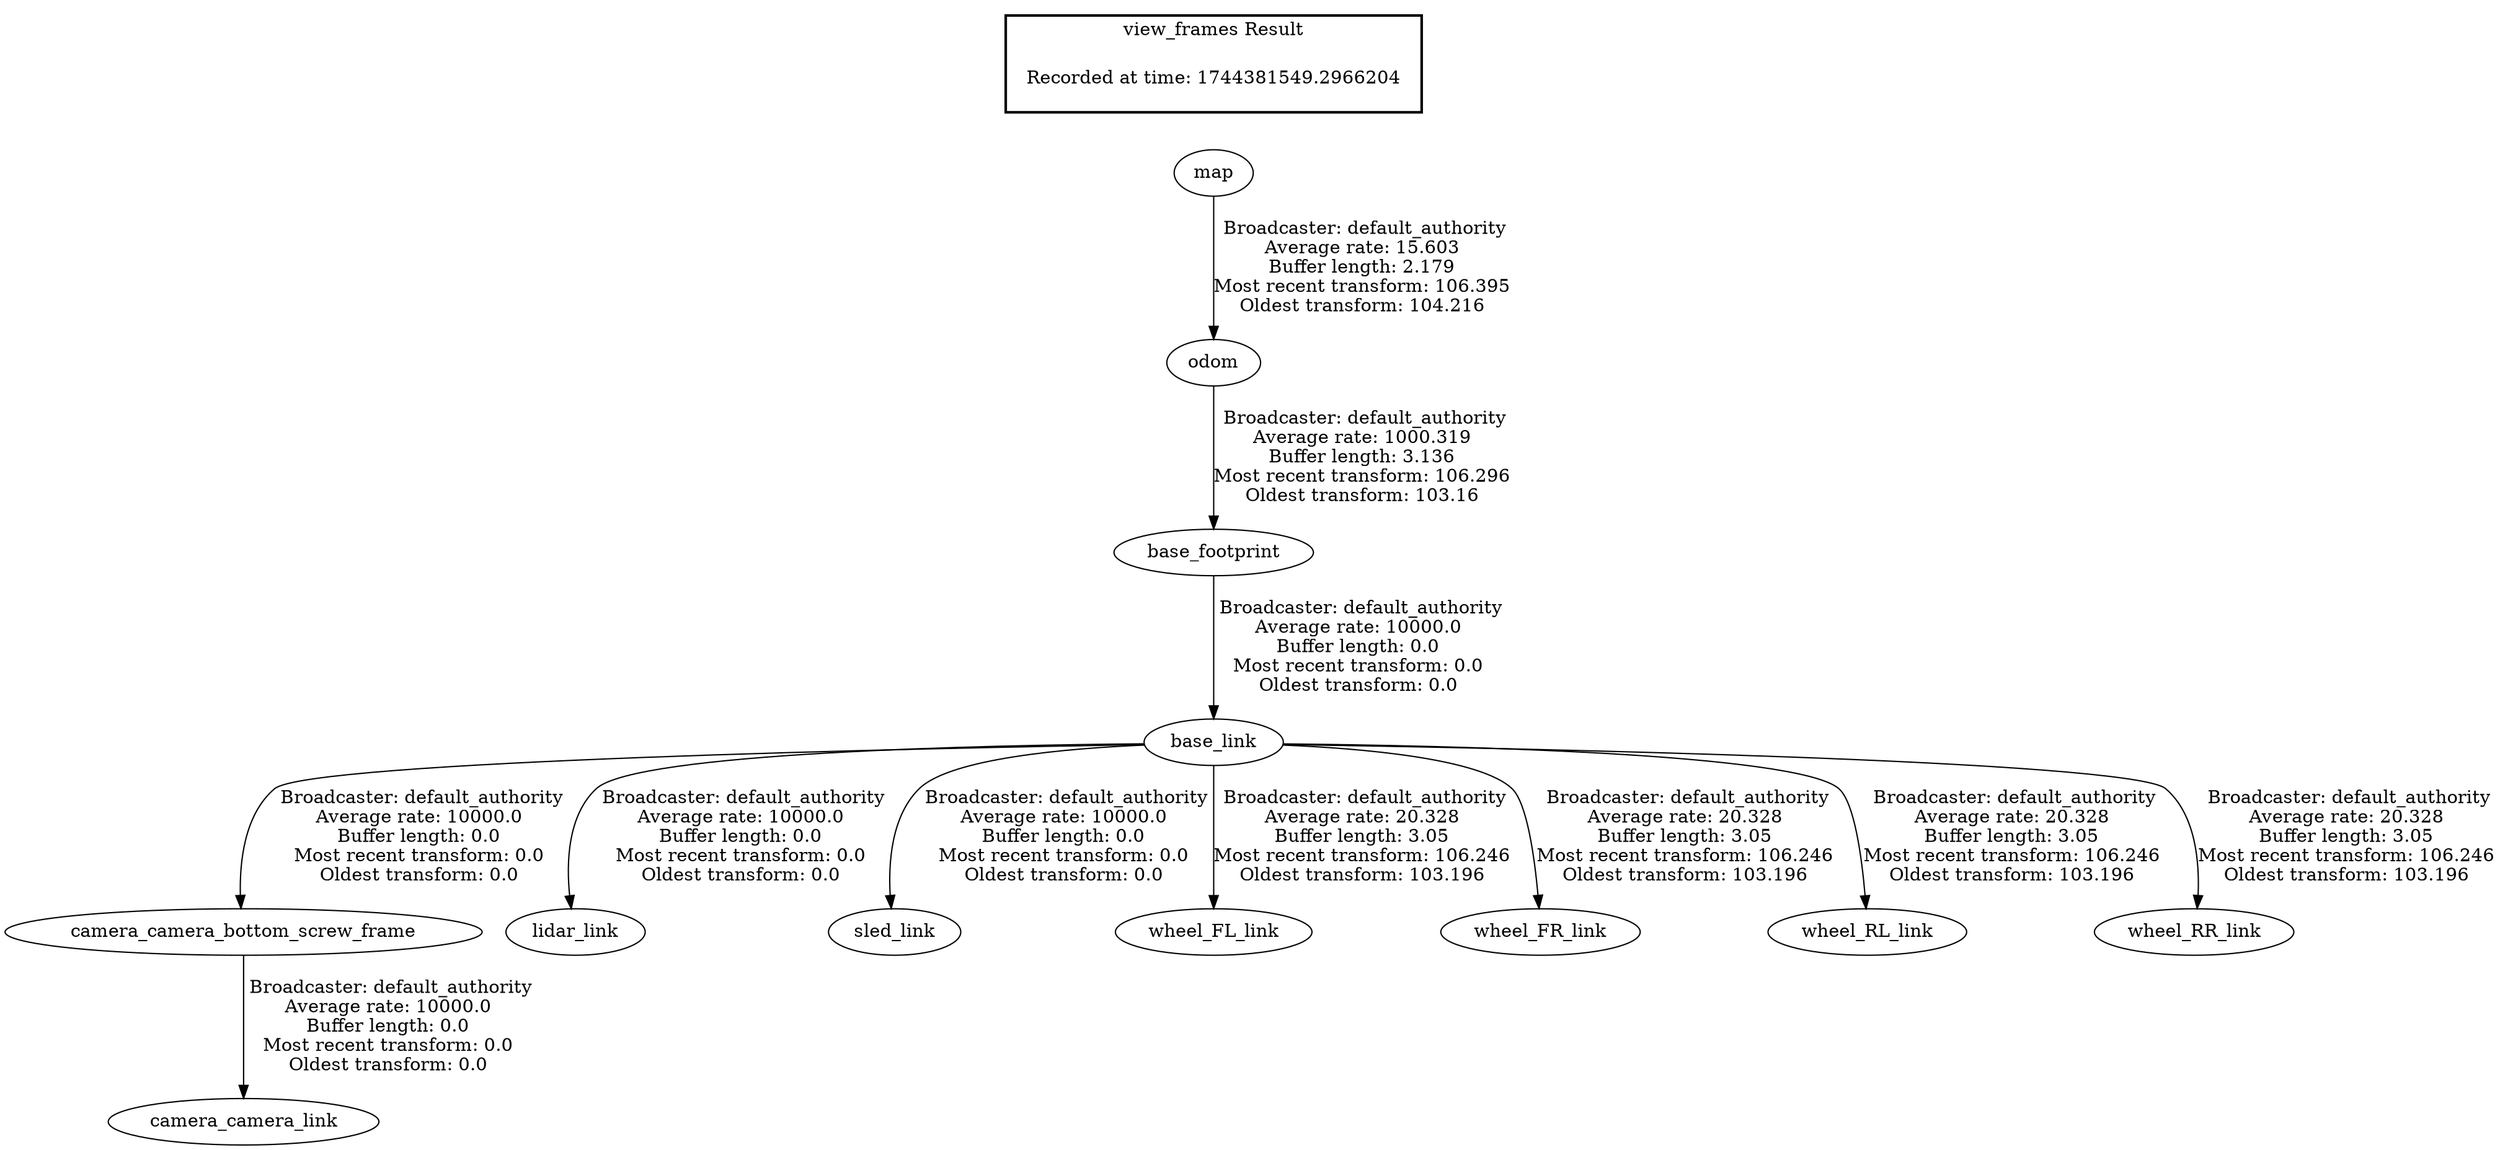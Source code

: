 digraph G {
"odom" -> "base_footprint"[label=" Broadcaster: default_authority\nAverage rate: 1000.319\nBuffer length: 3.136\nMost recent transform: 106.296\nOldest transform: 103.16\n"];
"map" -> "odom"[label=" Broadcaster: default_authority\nAverage rate: 15.603\nBuffer length: 2.179\nMost recent transform: 106.395\nOldest transform: 104.216\n"];
"base_footprint" -> "base_link"[label=" Broadcaster: default_authority\nAverage rate: 10000.0\nBuffer length: 0.0\nMost recent transform: 0.0\nOldest transform: 0.0\n"];
"base_link" -> "camera_camera_bottom_screw_frame"[label=" Broadcaster: default_authority\nAverage rate: 10000.0\nBuffer length: 0.0\nMost recent transform: 0.0\nOldest transform: 0.0\n"];
"camera_camera_bottom_screw_frame" -> "camera_camera_link"[label=" Broadcaster: default_authority\nAverage rate: 10000.0\nBuffer length: 0.0\nMost recent transform: 0.0\nOldest transform: 0.0\n"];
"base_link" -> "lidar_link"[label=" Broadcaster: default_authority\nAverage rate: 10000.0\nBuffer length: 0.0\nMost recent transform: 0.0\nOldest transform: 0.0\n"];
"base_link" -> "sled_link"[label=" Broadcaster: default_authority\nAverage rate: 10000.0\nBuffer length: 0.0\nMost recent transform: 0.0\nOldest transform: 0.0\n"];
"base_link" -> "wheel_FL_link"[label=" Broadcaster: default_authority\nAverage rate: 20.328\nBuffer length: 3.05\nMost recent transform: 106.246\nOldest transform: 103.196\n"];
"base_link" -> "wheel_FR_link"[label=" Broadcaster: default_authority\nAverage rate: 20.328\nBuffer length: 3.05\nMost recent transform: 106.246\nOldest transform: 103.196\n"];
"base_link" -> "wheel_RL_link"[label=" Broadcaster: default_authority\nAverage rate: 20.328\nBuffer length: 3.05\nMost recent transform: 106.246\nOldest transform: 103.196\n"];
"base_link" -> "wheel_RR_link"[label=" Broadcaster: default_authority\nAverage rate: 20.328\nBuffer length: 3.05\nMost recent transform: 106.246\nOldest transform: 103.196\n"];
edge [style=invis];
 subgraph cluster_legend { style=bold; color=black; label ="view_frames Result";
"Recorded at time: 1744381549.2966204"[ shape=plaintext ] ;
}->"map";
}